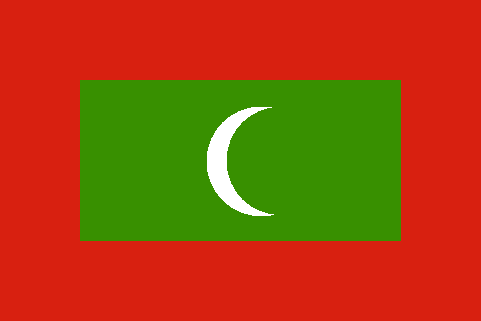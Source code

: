 #FIG 3.2
Landscape
Center
Inches
Letter  
100.00
Single
-2
# Maldives
1200 2
0 32 #d82010
0 33 #389000
1 3 0 0 0 7 48 -1 20 0.000 1 0.0000 6760 6004 408 408 6760 6004 7168 6014
1 3 0 0 0 33 47 -1 20 0.000 1 0.0000 6904 6000 402 402 6904 6000 7306 5984
2 2 0 0 0 32 50 -1 20 0.000 0 0 -1 0 0 5
	 4800 4800 8400 4800 8400 7200 4800 7200 4800 4800
2 2 0 0 0 33 49 -1 20 0.000 0 0 -1 0 0 5
	 5400 5400 7800 5400 7800 6600 5400 6600 5400 5400
